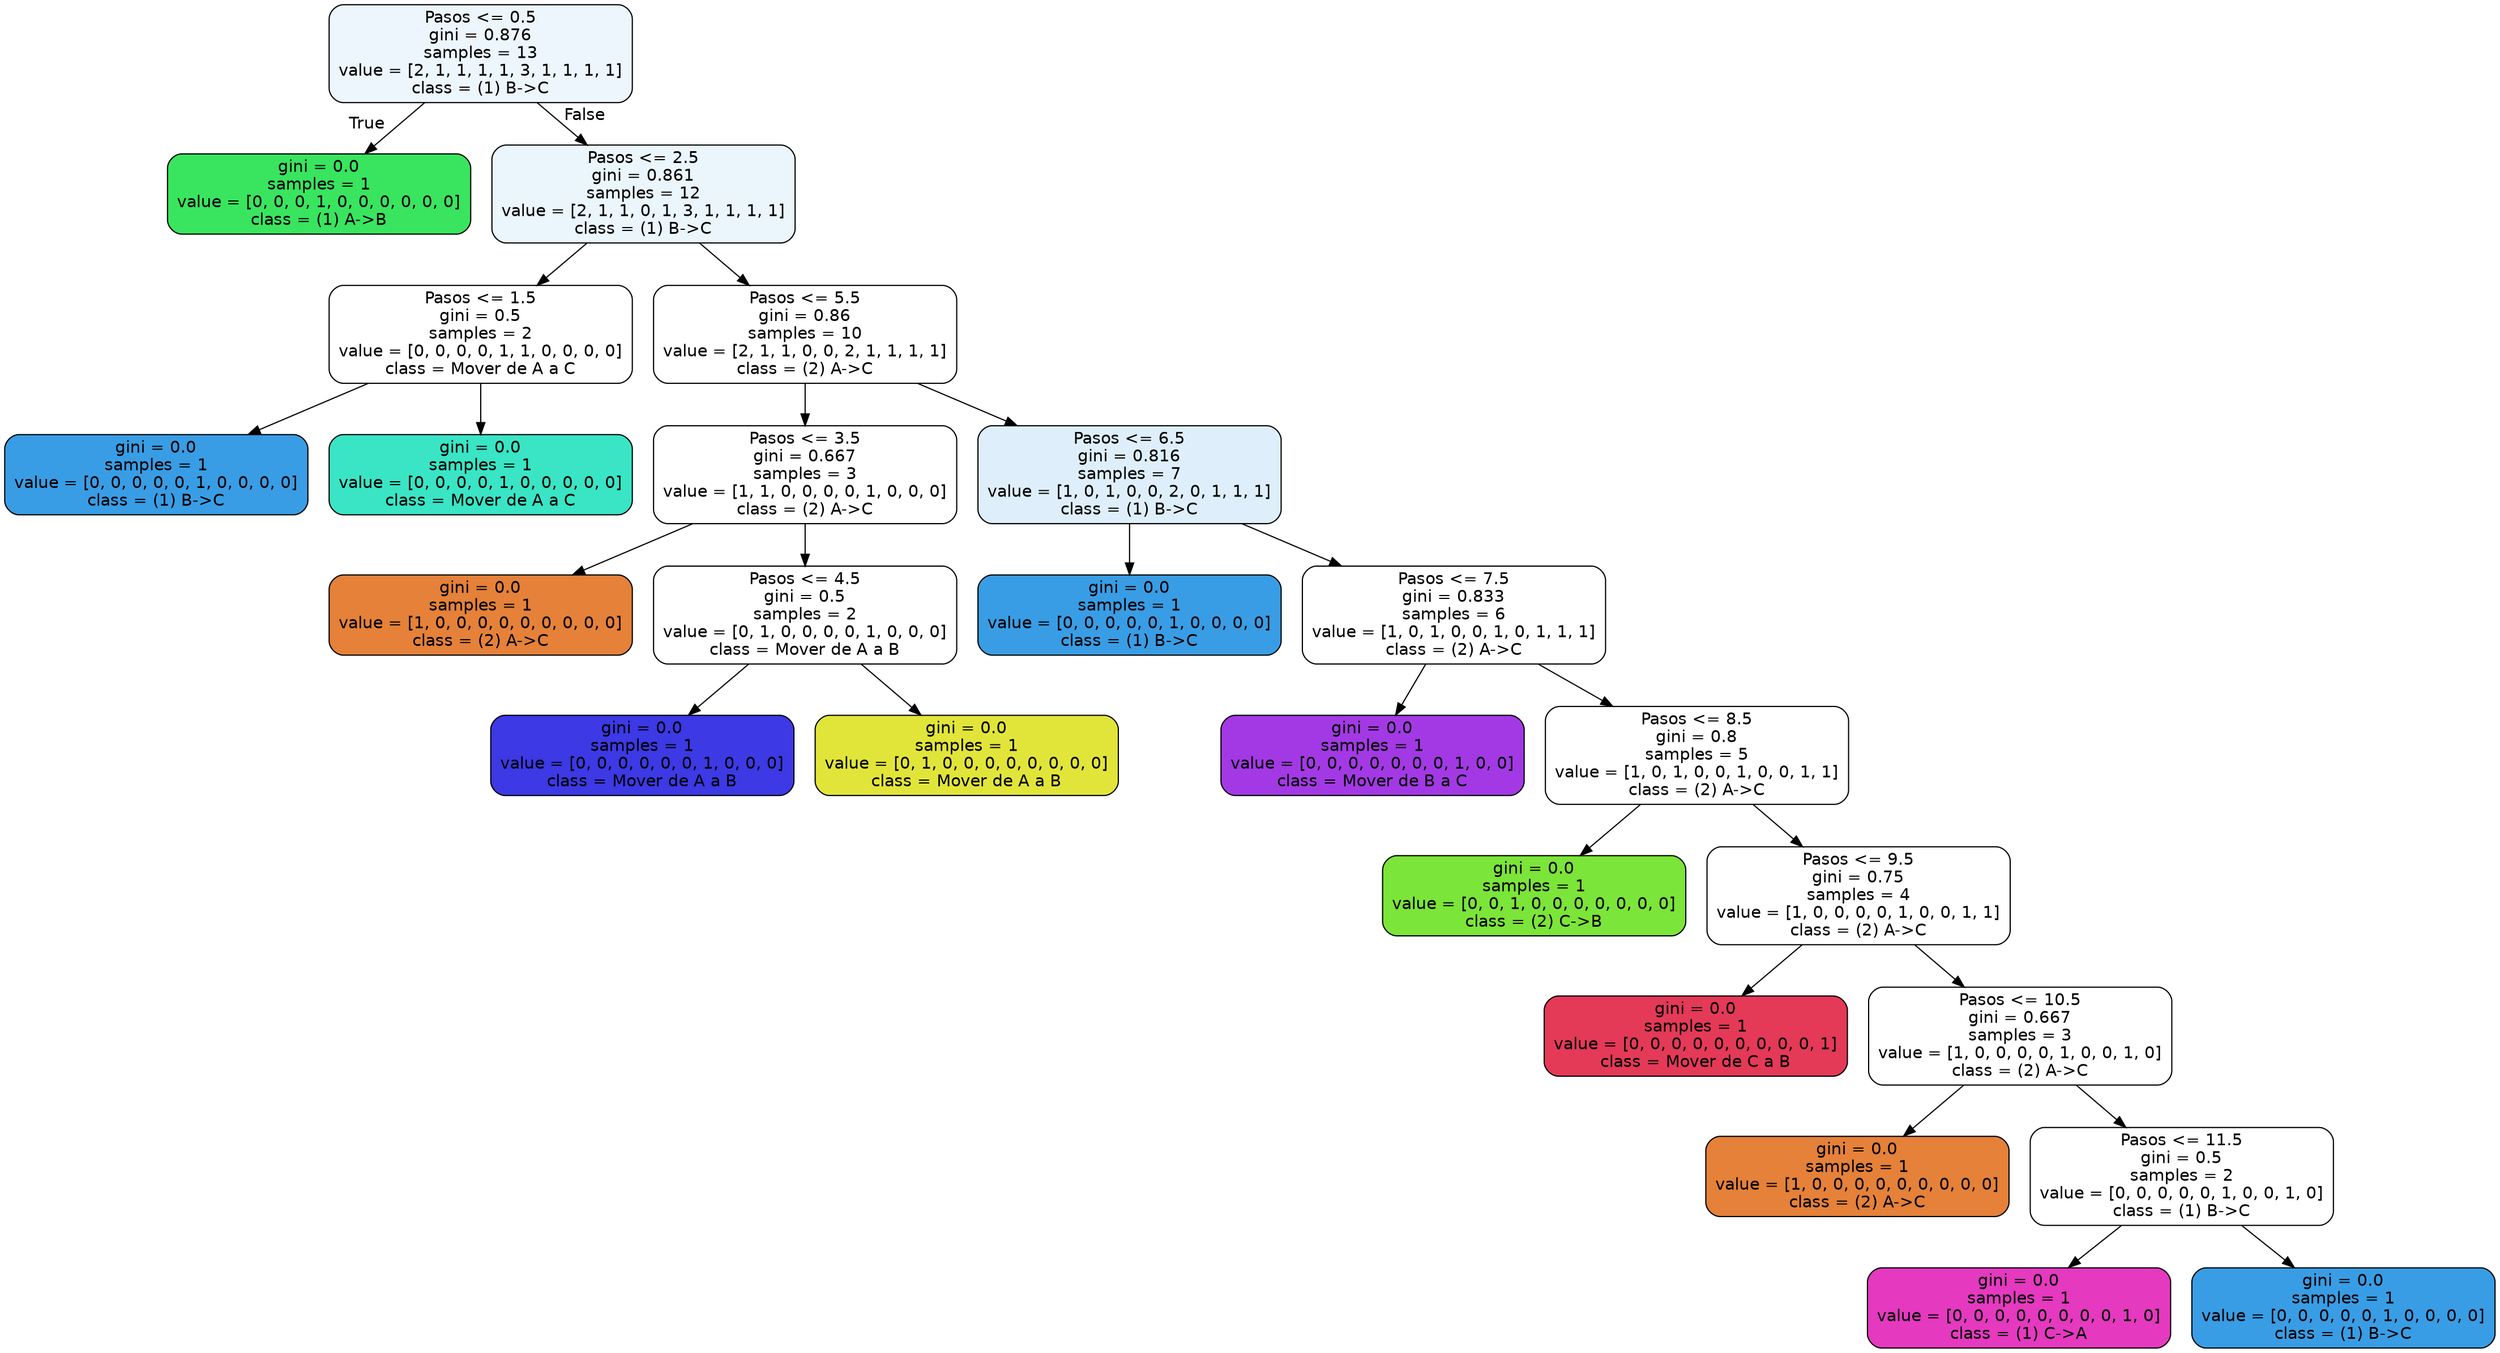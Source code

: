 digraph Tree {
node [shape=box, style="filled, rounded", color="black", fontname="helvetica"] ;
edge [fontname="helvetica"] ;
0 [label="Pasos <= 0.5\ngini = 0.876\nsamples = 13\nvalue = [2, 1, 1, 1, 1, 3, 1, 1, 1, 1]\nclass = (1) B->C", fillcolor="#edf6fd"] ;
1 [label="gini = 0.0\nsamples = 1\nvalue = [0, 0, 0, 1, 0, 0, 0, 0, 0, 0]\nclass = (1) A->B", fillcolor="#39e55e"] ;
0 -> 1 [labeldistance=2.5, labelangle=45, headlabel="True"] ;
2 [label="Pasos <= 2.5\ngini = 0.861\nsamples = 12\nvalue = [2, 1, 1, 0, 1, 3, 1, 1, 1, 1]\nclass = (1) B->C", fillcolor="#ebf5fc"] ;
0 -> 2 [labeldistance=2.5, labelangle=-45, headlabel="False"] ;
3 [label="Pasos <= 1.5\ngini = 0.5\nsamples = 2\nvalue = [0, 0, 0, 0, 1, 1, 0, 0, 0, 0]\nclass = Mover de A a C", fillcolor="#ffffff"] ;
2 -> 3 ;
4 [label="gini = 0.0\nsamples = 1\nvalue = [0, 0, 0, 0, 0, 1, 0, 0, 0, 0]\nclass = (1) B->C", fillcolor="#399de5"] ;
3 -> 4 ;
5 [label="gini = 0.0\nsamples = 1\nvalue = [0, 0, 0, 0, 1, 0, 0, 0, 0, 0]\nclass = Mover de A a C", fillcolor="#39e5c5"] ;
3 -> 5 ;
6 [label="Pasos <= 5.5\ngini = 0.86\nsamples = 10\nvalue = [2, 1, 1, 0, 0, 2, 1, 1, 1, 1]\nclass = (2) A->C", fillcolor="#ffffff"] ;
2 -> 6 ;
7 [label="Pasos <= 3.5\ngini = 0.667\nsamples = 3\nvalue = [1, 1, 0, 0, 0, 0, 1, 0, 0, 0]\nclass = (2) A->C", fillcolor="#ffffff"] ;
6 -> 7 ;
8 [label="gini = 0.0\nsamples = 1\nvalue = [1, 0, 0, 0, 0, 0, 0, 0, 0, 0]\nclass = (2) A->C", fillcolor="#e58139"] ;
7 -> 8 ;
9 [label="Pasos <= 4.5\ngini = 0.5\nsamples = 2\nvalue = [0, 1, 0, 0, 0, 0, 1, 0, 0, 0]\nclass = Mover de A a B", fillcolor="#ffffff"] ;
7 -> 9 ;
10 [label="gini = 0.0\nsamples = 1\nvalue = [0, 0, 0, 0, 0, 0, 1, 0, 0, 0]\nclass = Mover de A a B", fillcolor="#3c39e5"] ;
9 -> 10 ;
11 [label="gini = 0.0\nsamples = 1\nvalue = [0, 1, 0, 0, 0, 0, 0, 0, 0, 0]\nclass = Mover de A a B", fillcolor="#e2e539"] ;
9 -> 11 ;
12 [label="Pasos <= 6.5\ngini = 0.816\nsamples = 7\nvalue = [1, 0, 1, 0, 0, 2, 0, 1, 1, 1]\nclass = (1) B->C", fillcolor="#deeffb"] ;
6 -> 12 ;
13 [label="gini = 0.0\nsamples = 1\nvalue = [0, 0, 0, 0, 0, 1, 0, 0, 0, 0]\nclass = (1) B->C", fillcolor="#399de5"] ;
12 -> 13 ;
14 [label="Pasos <= 7.5\ngini = 0.833\nsamples = 6\nvalue = [1, 0, 1, 0, 0, 1, 0, 1, 1, 1]\nclass = (2) A->C", fillcolor="#ffffff"] ;
12 -> 14 ;
15 [label="gini = 0.0\nsamples = 1\nvalue = [0, 0, 0, 0, 0, 0, 0, 1, 0, 0]\nclass = Mover de B a C", fillcolor="#a339e5"] ;
14 -> 15 ;
16 [label="Pasos <= 8.5\ngini = 0.8\nsamples = 5\nvalue = [1, 0, 1, 0, 0, 1, 0, 0, 1, 1]\nclass = (2) A->C", fillcolor="#ffffff"] ;
14 -> 16 ;
17 [label="gini = 0.0\nsamples = 1\nvalue = [0, 0, 1, 0, 0, 0, 0, 0, 0, 0]\nclass = (2) C->B", fillcolor="#7be539"] ;
16 -> 17 ;
18 [label="Pasos <= 9.5\ngini = 0.75\nsamples = 4\nvalue = [1, 0, 0, 0, 0, 1, 0, 0, 1, 1]\nclass = (2) A->C", fillcolor="#ffffff"] ;
16 -> 18 ;
19 [label="gini = 0.0\nsamples = 1\nvalue = [0, 0, 0, 0, 0, 0, 0, 0, 0, 1]\nclass = Mover de C a B", fillcolor="#e53958"] ;
18 -> 19 ;
20 [label="Pasos <= 10.5\ngini = 0.667\nsamples = 3\nvalue = [1, 0, 0, 0, 0, 1, 0, 0, 1, 0]\nclass = (2) A->C", fillcolor="#ffffff"] ;
18 -> 20 ;
21 [label="gini = 0.0\nsamples = 1\nvalue = [1, 0, 0, 0, 0, 0, 0, 0, 0, 0]\nclass = (2) A->C", fillcolor="#e58139"] ;
20 -> 21 ;
22 [label="Pasos <= 11.5\ngini = 0.5\nsamples = 2\nvalue = [0, 0, 0, 0, 0, 1, 0, 0, 1, 0]\nclass = (1) B->C", fillcolor="#ffffff"] ;
20 -> 22 ;
23 [label="gini = 0.0\nsamples = 1\nvalue = [0, 0, 0, 0, 0, 0, 0, 0, 1, 0]\nclass = (1) C->A", fillcolor="#e539c0"] ;
22 -> 23 ;
24 [label="gini = 0.0\nsamples = 1\nvalue = [0, 0, 0, 0, 0, 1, 0, 0, 0, 0]\nclass = (1) B->C", fillcolor="#399de5"] ;
22 -> 24 ;
}